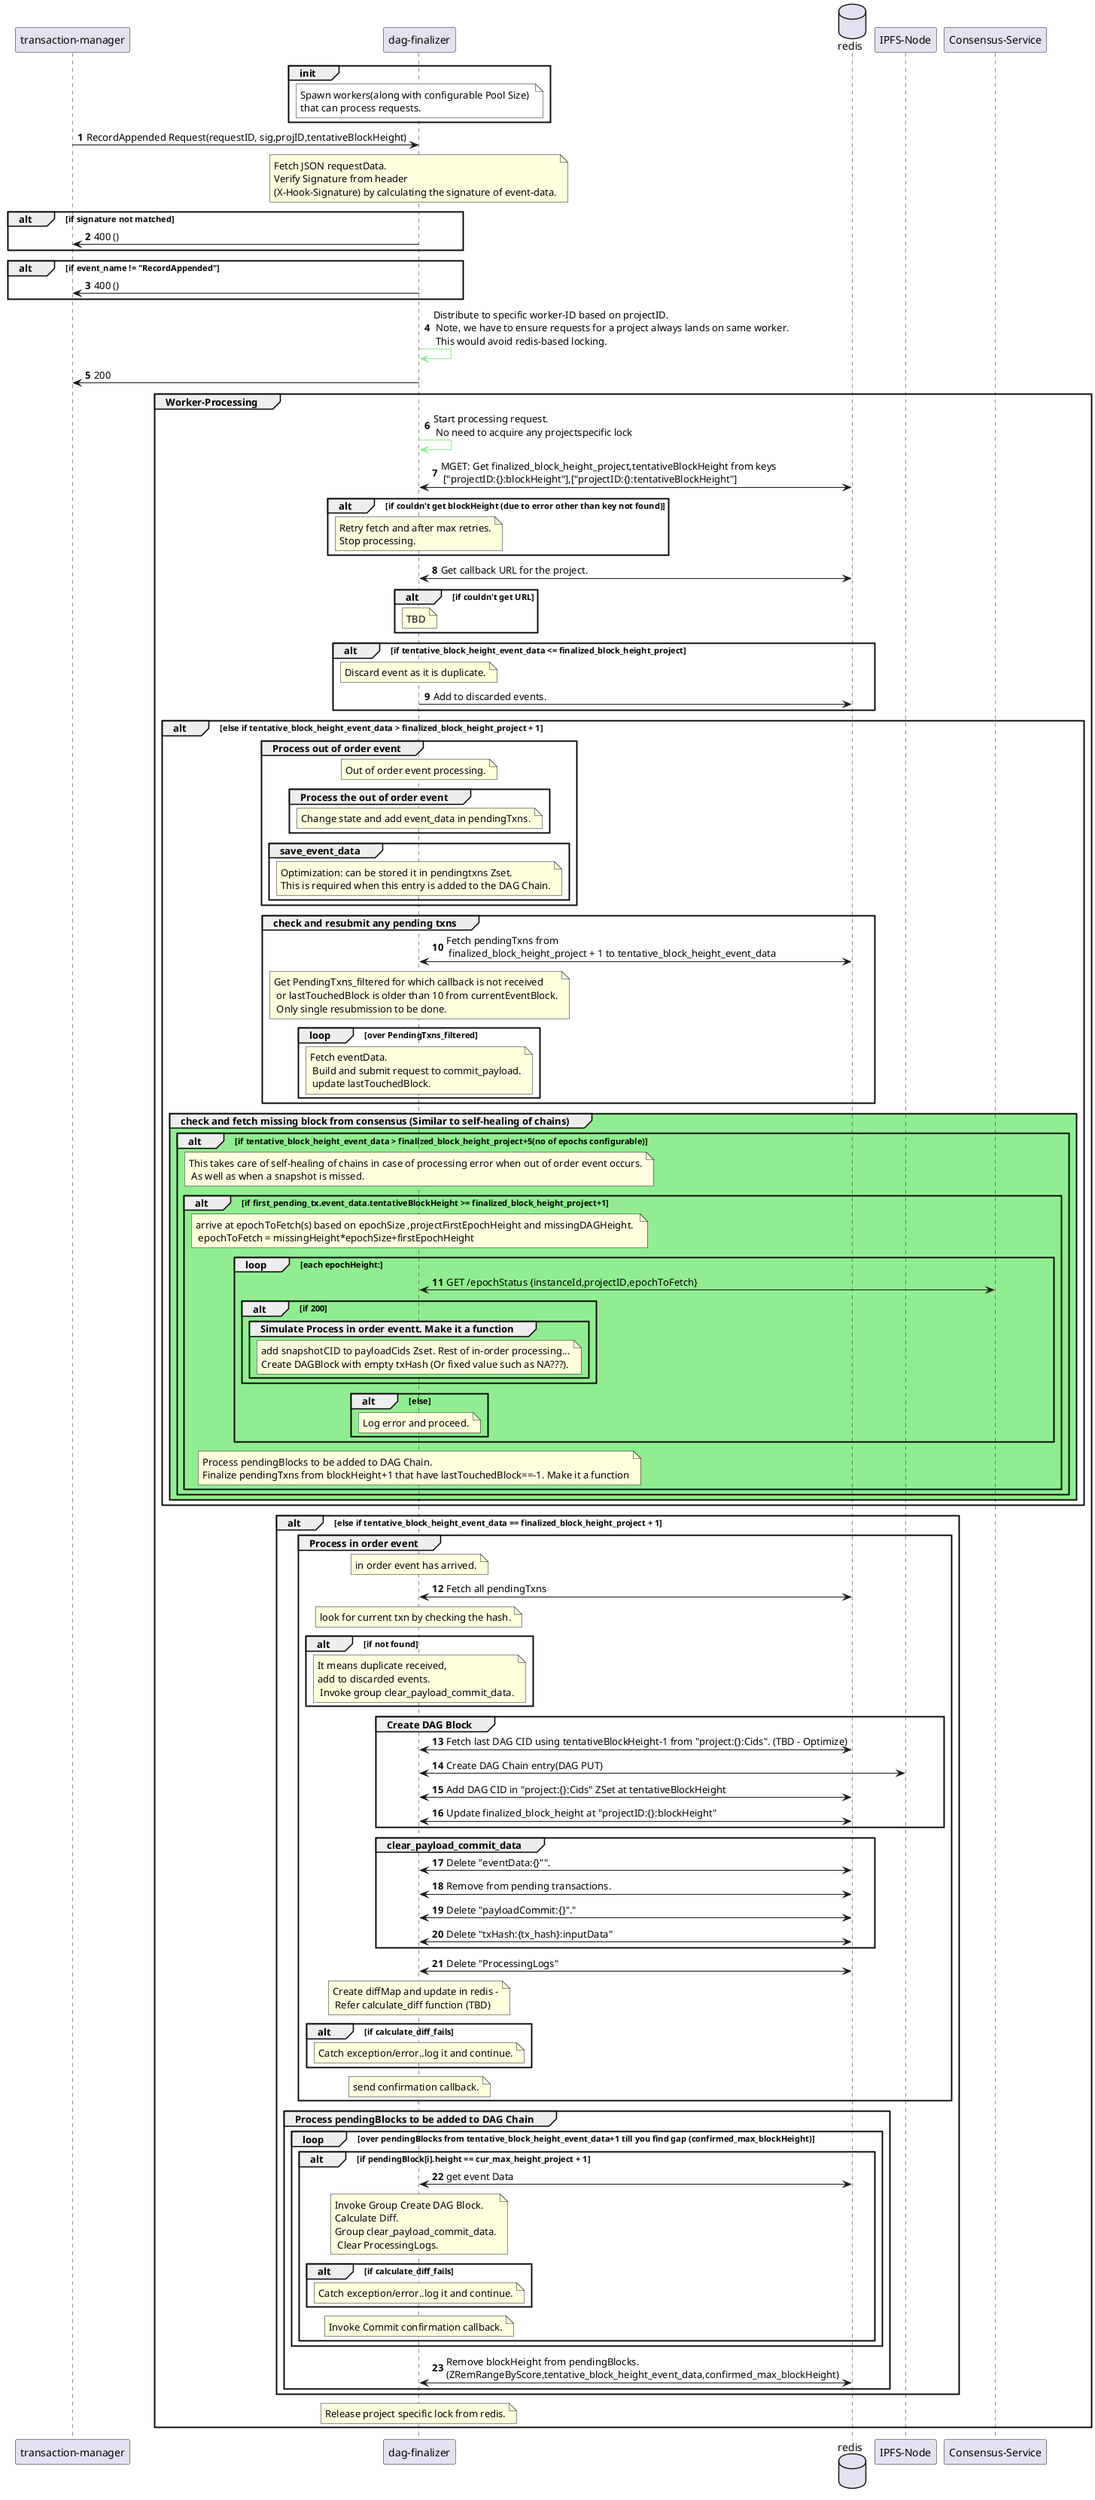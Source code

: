 @startuml "DAG Finalizer Message Processing Flow"
autonumber

participant "transaction-manager" as txMgr
participant "dag-finalizer" as dagf
database redis
participant "IPFS-Node" as ipfs
participant "Consensus-Service" as consensus

group init
note over dagf #white : Spawn workers(along with configurable Pool Size) \nthat can process requests.
end

txMgr -> dagf : RecordAppended Request(requestID, sig,projID,tentativeBlockHeight)

note over dagf : Fetch JSON requestData.\nVerify Signature from header\n(X-Hook-Signature) by calculating the signature of event-data.

alt if signature not matched
dagf -> txMgr: 400 ()
end

alt if event_name != "RecordAppended"
dagf -> txMgr: 400 ()
end

dagf -[#lightgreen]> dagf : Distribute to specific worker-ID based on projectID. \n Note, we have to ensure requests for a project always lands on same worker.\n This would avoid redis-based locking.

dagf -> txMgr : 200
group Worker-Processing
    dagf -[#lightgreen]> dagf : Start processing request.\n No need to acquire any projectspecific lock

    dagf <-> redis:  MGET: Get finalized_block_height_project,tentativeBlockHeight from keys\n ["projectID:{}:blockHeight"],["projectID:{}:tentativeBlockHeight"]
    alt if couldn't get blockHeight (due to error other than key not found)
    note over dagf: Retry fetch and after max retries.\nStop processing.
    end

    dagf <-> redis: Get callback URL for the project.
    alt if couldn't get URL
    note over dagf: TBD
    end

    alt if tentative_block_height_event_data <= finalized_block_height_project
        note over dagf : Discard event as it is duplicate.
        dagf -> redis: Add to discarded events.
    end //if tentative_block_height_event_data <= finalized_block_height_project

    alt else if tentative_block_height_event_data > finalized_block_height_project + 1
        group Process out of order event
            note over dagf: Out of order event processing.
            group Process the out of order event
                note over dagf : Change state and add event_data in pendingTxns.
            end
            group save_event_data
                note over dagf : Optimization: can be stored it in pendingtxns Zset.\nThis is required when this entry is added to the DAG Chain.
            end
        end
         group check and resubmit any pending txns
            dagf <-> redis: Fetch pendingTxns from \n finalized_block_height_project + 1 to tentative_block_height_event_data
            note over dagf: Get PendingTxns_filtered for which callback is not received\n or lastTouchedBlock is older than 10 from currentEventBlock.\n Only single resubmission to be done.
            loop over PendingTxns_filtered
                 note over dagf: Fetch eventData. \n Build and submit request to commit_payload.\n update lastTouchedBlock.
            end
         end
         group #lightgreen check and fetch missing block from consensus (Similar to self-healing of chains)
            alt if tentative_block_height_event_data > finalized_block_height_project+5(no of epochs configurable)
                note over dagf: This takes care of self-healing of chains in case of processing error when out of order event occurs.\n As well as when a snapshot is missed.
                alt if first_pending_tx.event_data.tentativeBlockHeight >= finalized_block_height_project+1
                    note over dagf: arrive at epochToFetch(s) based on epochSize ,projectFirstEpochHeight and missingDAGHeight. \n epochToFetch = missingHeight*epochSize+firstEpochHeight
                    loop each epochHeight:
                        dagf <-> consensus: GET /epochStatus {instanceId,projectID,epochToFetch}
                        alt if 200
                            group Simulate Process in order eventt. Make it a function
                            note over dagf: add snapshotCID to payloadCids Zset. Rest of in-order processing...\nCreate DAGBlock with empty txHash (Or fixed value such as NA???).
                            end
                        end
                        alt else
                            note over dagf: Log error and proceed.
                        end
                    end
                    note over dagf: Process pendingBlocks to be added to DAG Chain.\nFinalize pendingTxns from blockHeight+1 that have lastTouchedBlock==-1. Make it a function
                end
            end
         end
    end  // else if tentative_block_height_event_data > finalized_block_height_project + 1

    alt else if tentative_block_height_event_data == finalized_block_height_project + 1
        group Process in order event
            note over dagf: in order event has arrived.
            dagf <-> redis: Fetch all pendingTxns
            note over dagf: look for current txn by checking the hash.
            alt if not found
                note over dagf: It means duplicate received,\nadd to discarded events.\n Invoke group clear_payload_commit_data.
            end //not found

            group Create DAG Block
                dagf <-> redis: Fetch last DAG CID using tentativeBlockHeight-1 from "project:{}:Cids". (TBD - Optimize)
                dagf <-> ipfs : Create DAG Chain entry(DAG PUT)
                dagf <-> redis: Add DAG CID in "project:{}:Cids" ZSet at tentativeBlockHeight
                dagf <-> redis : Update finalized_block_height at "projectID:{}:blockHeight"
            end
            group clear_payload_commit_data
                dagf <-> redis: Delete "eventData:{}"".
                dagf <-> redis: Remove from pending transactions.
                dagf <-> redis: Delete "payloadCommit:{}"."
                dagf <-> redis: Delete "txHash:{tx_hash}:inputData"
            end
            dagf <-> redis: Delete "ProcessingLogs"
            note over dagf: Create diffMap and update in redis -\n Refer calculate_diff function (TBD)
            alt if calculate_diff_fails
            note over dagf: Catch exception/error..log it and continue.
            end
            note over dagf: send confirmation callback.
        end
        group Process pendingBlocks to be added to DAG Chain
            loop over pendingBlocks from tentative_block_height_event_data+1 till you find gap (confirmed_max_blockHeight)
                alt if pendingBlock[i].height == cur_max_height_project + 1
                    dagf <-> redis: get event Data
                    note over dagf : Invoke Group Create DAG Block. \nCalculate Diff. \nGroup clear_payload_commit_data.\n Clear ProcessingLogs.
                    alt if calculate_diff_fails
                        note over dagf: Catch exception/error..log it and continue.
                    end
                    note over dagf: Invoke Commit confirmation callback.
                end
            end //loop
            dagf <-> redis: Remove blockHeight from pendingBlocks. \n(ZRemRangeByScore,tentative_block_height_event_data,confirmed_max_blockHeight)
        end
    end //else if tentative_block_height_event_data == finalized_block_height_project + 1
    note over dagf: Release project specific lock from redis.
end